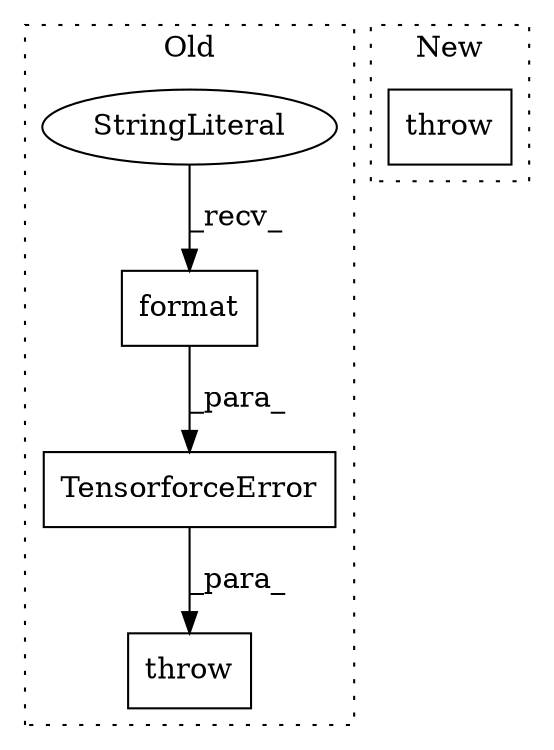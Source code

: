 digraph G {
subgraph cluster0 {
1 [label="TensorforceError" a="32" s="3245,3324" l="17,1" shape="box"];
3 [label="throw" a="53" s="3239" l="6" shape="box"];
4 [label="format" a="32" s="3312,3323" l="7,1" shape="box"];
5 [label="StringLiteral" a="45" s="3262" l="49" shape="ellipse"];
label = "Old";
style="dotted";
}
subgraph cluster1 {
2 [label="throw" a="53" s="2984" l="6" shape="box"];
label = "New";
style="dotted";
}
1 -> 3 [label="_para_"];
4 -> 1 [label="_para_"];
5 -> 4 [label="_recv_"];
}